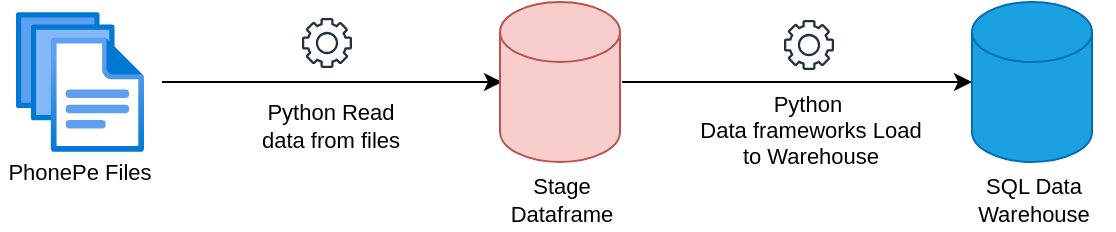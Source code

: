 <mxfile version="22.1.5" type="device">
  <diagram name="Page-1" id="rrJAhbEutDOHijjqDd0q">
    <mxGraphModel dx="1386" dy="785" grid="1" gridSize="10" guides="1" tooltips="1" connect="1" arrows="1" fold="1" page="1" pageScale="1" pageWidth="850" pageHeight="1100" math="0" shadow="0">
      <root>
        <mxCell id="0" />
        <mxCell id="1" parent="0" />
        <mxCell id="w66H_knbpRczrMBNbwaX-3" value="PhonePe Files" style="text;html=1;strokeColor=none;fillColor=none;align=center;verticalAlign=middle;whiteSpace=wrap;rounded=0;fontSize=11;" parent="1" vertex="1">
          <mxGeometry x="119" y="216" width="80" height="30" as="geometry" />
        </mxCell>
        <mxCell id="w66H_knbpRczrMBNbwaX-9" value="" style="shape=cylinder3;whiteSpace=wrap;html=1;boundedLbl=1;backgroundOutline=1;size=15;fillColor=#1ba1e2;fontColor=#ffffff;strokeColor=#006EAF;" parent="1" vertex="1">
          <mxGeometry x="605" y="146" width="60" height="80" as="geometry" />
        </mxCell>
        <mxCell id="w66H_knbpRczrMBNbwaX-10" value="&lt;font style=&quot;font-size: 11px;&quot;&gt;SQL Data Warehouse&lt;/font&gt;" style="text;html=1;strokeColor=none;fillColor=none;align=center;verticalAlign=middle;whiteSpace=wrap;rounded=0;fontSize=11;" parent="1" vertex="1">
          <mxGeometry x="596" y="230" width="80" height="30" as="geometry" />
        </mxCell>
        <mxCell id="w66H_knbpRczrMBNbwaX-11" value="" style="endArrow=classic;html=1;rounded=0;exitX=1;exitY=0.5;exitDx=0;exitDy=0;entryX=0;entryY=0.5;entryDx=0;entryDy=0;entryPerimeter=0;" parent="1" edge="1">
          <mxGeometry width="50" height="50" relative="1" as="geometry">
            <mxPoint x="200" y="186" as="sourcePoint" />
            <mxPoint x="370" y="186" as="targetPoint" />
          </mxGeometry>
        </mxCell>
        <mxCell id="w66H_knbpRczrMBNbwaX-12" value="" style="endArrow=classic;html=1;rounded=0;exitX=1;exitY=0.5;exitDx=0;exitDy=0;exitPerimeter=0;entryX=0;entryY=0.5;entryDx=0;entryDy=0;entryPerimeter=0;" parent="1" target="w66H_knbpRczrMBNbwaX-9" edge="1">
          <mxGeometry width="50" height="50" relative="1" as="geometry">
            <mxPoint x="430" y="186" as="sourcePoint" />
            <mxPoint x="450" y="380" as="targetPoint" />
          </mxGeometry>
        </mxCell>
        <mxCell id="w66H_knbpRczrMBNbwaX-13" value="" style="sketch=0;outlineConnect=0;fontColor=#232F3E;gradientColor=none;fillColor=#232F3D;strokeColor=none;dashed=0;verticalLabelPosition=bottom;verticalAlign=top;align=center;html=1;fontSize=12;fontStyle=0;aspect=fixed;pointerEvents=1;shape=mxgraph.aws4.gear;" parent="1" vertex="1">
          <mxGeometry x="270" y="154" width="25" height="25" as="geometry" />
        </mxCell>
        <mxCell id="w66H_knbpRczrMBNbwaX-14" value="" style="sketch=0;outlineConnect=0;fontColor=#232F3E;gradientColor=none;fillColor=#232F3D;strokeColor=none;dashed=0;verticalLabelPosition=bottom;verticalAlign=top;align=center;html=1;fontSize=12;fontStyle=0;aspect=fixed;pointerEvents=1;shape=mxgraph.aws4.gear;" parent="1" vertex="1">
          <mxGeometry x="511" y="155" width="25" height="25" as="geometry" />
        </mxCell>
        <mxCell id="w66H_knbpRczrMBNbwaX-15" value="&lt;font style=&quot;font-size: 11px;&quot;&gt;Python Read data from files&lt;/font&gt;" style="text;html=1;strokeColor=none;fillColor=none;align=center;verticalAlign=middle;whiteSpace=wrap;rounded=0;fontSize=11;" parent="1" vertex="1">
          <mxGeometry x="240" y="193" width="88.5" height="30" as="geometry" />
        </mxCell>
        <mxCell id="w66H_knbpRczrMBNbwaX-16" value="&lt;font style=&quot;font-size: 11px;&quot;&gt;Python&amp;nbsp;&lt;br style=&quot;font-size: 11px;&quot;&gt;Data frameworks Load to Warehouse&lt;/font&gt;" style="text;html=1;strokeColor=none;fillColor=none;align=center;verticalAlign=middle;whiteSpace=wrap;rounded=0;fontSize=11;" parent="1" vertex="1">
          <mxGeometry x="468" y="195" width="112.5" height="30" as="geometry" />
        </mxCell>
        <mxCell id="pQPMNeS8y0MjKF6v_rl3-1" value="" style="image;aspect=fixed;html=1;points=[];align=center;fontSize=12;image=img/lib/azure2/general/Files.svg;" vertex="1" parent="1">
          <mxGeometry x="127" y="151" width="64" height="70" as="geometry" />
        </mxCell>
        <mxCell id="pQPMNeS8y0MjKF6v_rl3-2" value="" style="shape=cylinder3;whiteSpace=wrap;html=1;boundedLbl=1;backgroundOutline=1;size=15;fillColor=#f8cecc;strokeColor=#b85450;" vertex="1" parent="1">
          <mxGeometry x="369" y="146" width="60" height="80" as="geometry" />
        </mxCell>
        <mxCell id="pQPMNeS8y0MjKF6v_rl3-3" value="&lt;font style=&quot;font-size: 11px;&quot;&gt;Stage Dataframe&lt;/font&gt;" style="text;html=1;strokeColor=none;fillColor=none;align=center;verticalAlign=middle;whiteSpace=wrap;rounded=0;fontSize=11;" vertex="1" parent="1">
          <mxGeometry x="360" y="230" width="80" height="30" as="geometry" />
        </mxCell>
      </root>
    </mxGraphModel>
  </diagram>
</mxfile>
